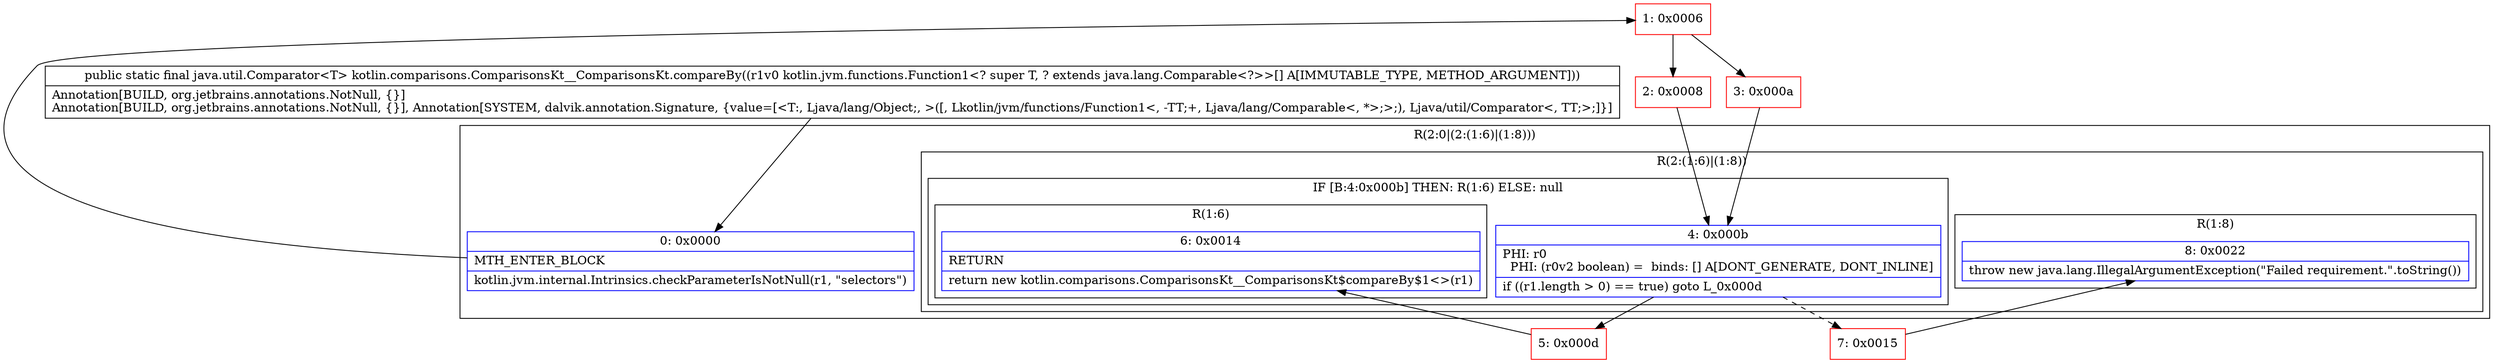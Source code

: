 digraph "CFG forkotlin.comparisons.ComparisonsKt__ComparisonsKt.compareBy([Lkotlin\/jvm\/functions\/Function1;)Ljava\/util\/Comparator;" {
subgraph cluster_Region_293197177 {
label = "R(2:0|(2:(1:6)|(1:8)))";
node [shape=record,color=blue];
Node_0 [shape=record,label="{0\:\ 0x0000|MTH_ENTER_BLOCK\l|kotlin.jvm.internal.Intrinsics.checkParameterIsNotNull(r1, \"selectors\")\l}"];
subgraph cluster_Region_1998998725 {
label = "R(2:(1:6)|(1:8))";
node [shape=record,color=blue];
subgraph cluster_IfRegion_1109961181 {
label = "IF [B:4:0x000b] THEN: R(1:6) ELSE: null";
node [shape=record,color=blue];
Node_4 [shape=record,label="{4\:\ 0x000b|PHI: r0 \l  PHI: (r0v2 boolean) =  binds: [] A[DONT_GENERATE, DONT_INLINE]\l|if ((r1.length \> 0) == true) goto L_0x000d\l}"];
subgraph cluster_Region_700734092 {
label = "R(1:6)";
node [shape=record,color=blue];
Node_6 [shape=record,label="{6\:\ 0x0014|RETURN\l|return new kotlin.comparisons.ComparisonsKt__ComparisonsKt$compareBy$1\<\>(r1)\l}"];
}
}
subgraph cluster_Region_1992917200 {
label = "R(1:8)";
node [shape=record,color=blue];
Node_8 [shape=record,label="{8\:\ 0x0022|throw new java.lang.IllegalArgumentException(\"Failed requirement.\".toString())\l}"];
}
}
}
Node_1 [shape=record,color=red,label="{1\:\ 0x0006}"];
Node_2 [shape=record,color=red,label="{2\:\ 0x0008}"];
Node_3 [shape=record,color=red,label="{3\:\ 0x000a}"];
Node_5 [shape=record,color=red,label="{5\:\ 0x000d}"];
Node_7 [shape=record,color=red,label="{7\:\ 0x0015}"];
MethodNode[shape=record,label="{public static final java.util.Comparator\<T\> kotlin.comparisons.ComparisonsKt__ComparisonsKt.compareBy((r1v0 kotlin.jvm.functions.Function1\<? super T, ? extends java.lang.Comparable\<?\>\>[] A[IMMUTABLE_TYPE, METHOD_ARGUMENT]))  | Annotation[BUILD, org.jetbrains.annotations.NotNull, \{\}]\lAnnotation[BUILD, org.jetbrains.annotations.NotNull, \{\}], Annotation[SYSTEM, dalvik.annotation.Signature, \{value=[\<T:, Ljava\/lang\/Object;, \>([, Lkotlin\/jvm\/functions\/Function1\<, \-TT;+, Ljava\/lang\/Comparable\<, *\>;\>;), Ljava\/util\/Comparator\<, TT;\>;]\}]\l}"];
MethodNode -> Node_0;
Node_0 -> Node_1;
Node_4 -> Node_5;
Node_4 -> Node_7[style=dashed];
Node_1 -> Node_2;
Node_1 -> Node_3;
Node_2 -> Node_4;
Node_3 -> Node_4;
Node_5 -> Node_6;
Node_7 -> Node_8;
}

